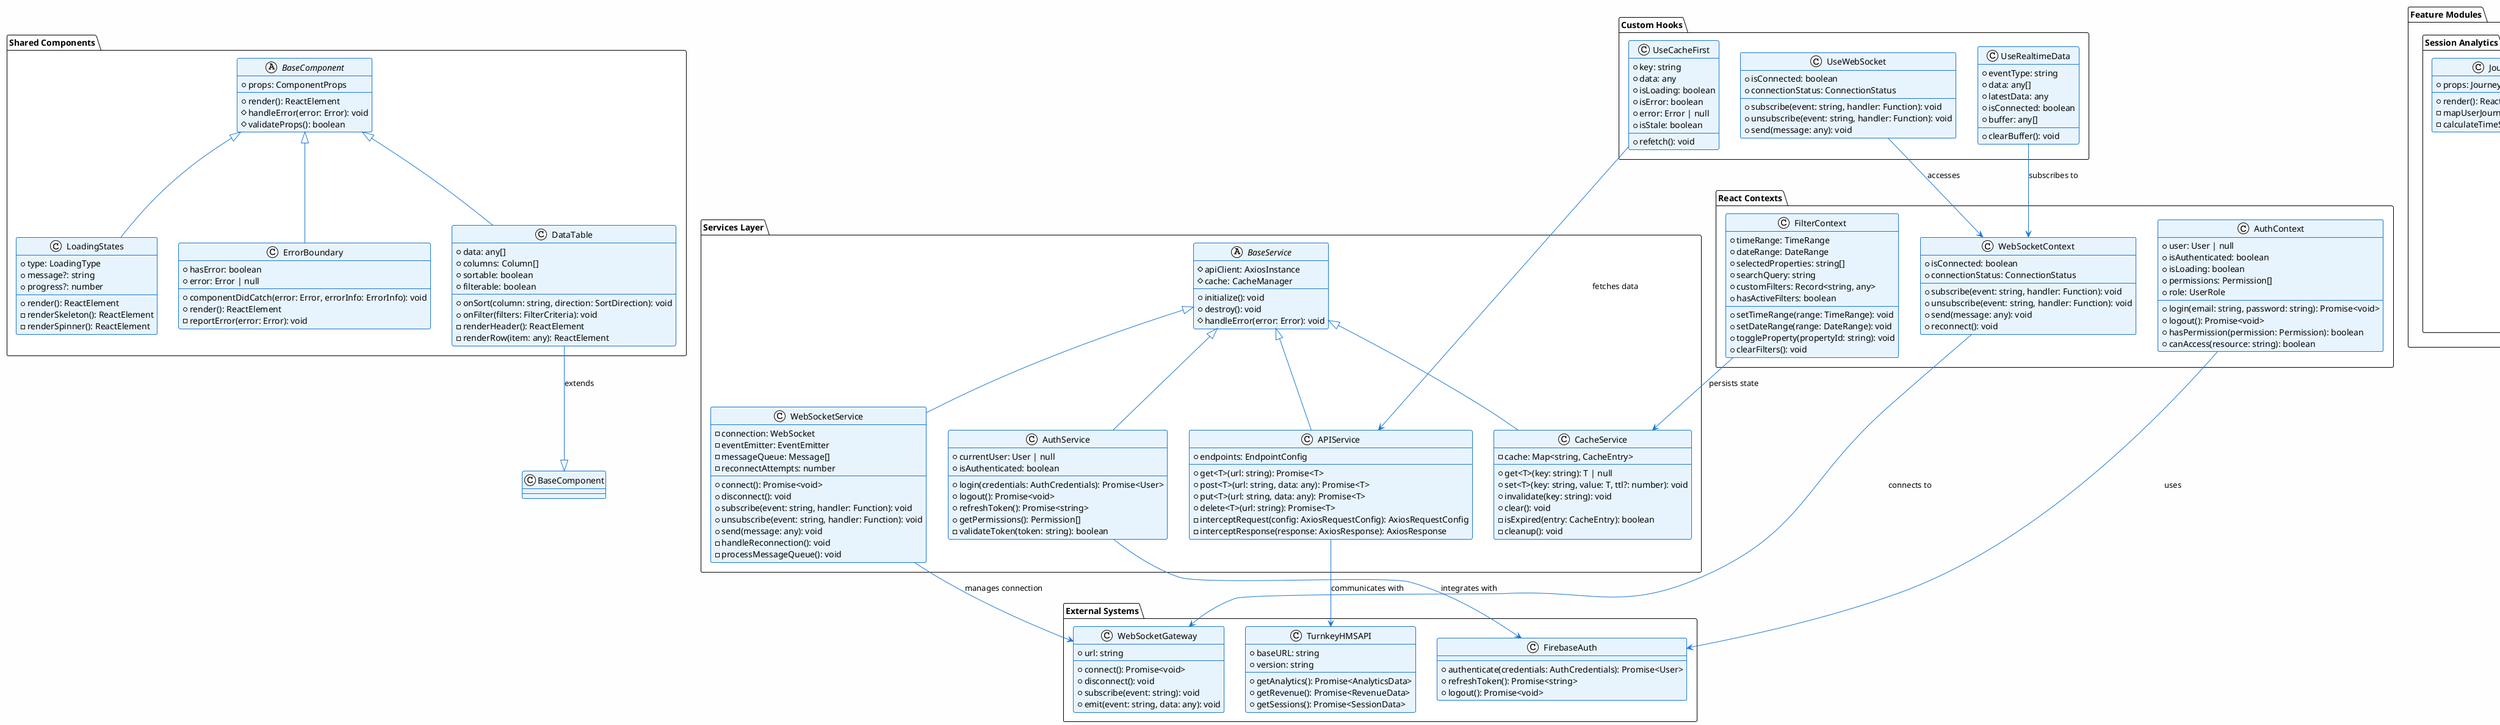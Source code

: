 @startuml TurnkeyHMS_Class_Diagram_Fixed

!theme plain
skinparam backgroundColor #FEFEFE
skinparam class {
    BackgroundColor #E8F4FD
    BorderColor #1976D2
    ArrowColor #1976D2
}

package "External Systems" {
    class TurnkeyHMSAPI {
        +baseURL: string
        +version: string
        +getAnalytics(): Promise<AnalyticsData>
        +getRevenue(): Promise<RevenueData>
        +getSessions(): Promise<SessionData>
    }
    
    class WebSocketGateway {
        +url: string
        +connect(): Promise<void>
        +disconnect(): void
        +subscribe(event: string): void
        +emit(event: string, data: any): void
    }
    
    class FirebaseAuth {
        +authenticate(credentials: AuthCredentials): Promise<User>
        +refreshToken(): Promise<string>
        +logout(): Promise<void>
    }
}

package "React Contexts" {
    class AuthContext {
        +user: User | null
        +isAuthenticated: boolean
        +isLoading: boolean
        +permissions: Permission[]
        +role: UserRole
        +login(email: string, password: string): Promise<void>
        +logout(): Promise<void>
        +hasPermission(permission: Permission): boolean
        +canAccess(resource: string): boolean
    }
    
    class WebSocketContext {
        +isConnected: boolean
        +connectionStatus: ConnectionStatus
        +subscribe(event: string, handler: Function): void
        +unsubscribe(event: string, handler: Function): void
        +send(message: any): void
        +reconnect(): void
    }
    
    class FilterContext {
        +timeRange: TimeRange
        +dateRange: DateRange
        +selectedProperties: string[]
        +searchQuery: string
        +customFilters: Record<string, any>
        +setTimeRange(range: TimeRange): void
        +setDateRange(range: DateRange): void
        +toggleProperty(propertyId: string): void
        +clearFilters(): void
        +hasActiveFilters: boolean
    }
}

package "Services Layer" {
    abstract class BaseService {
        #apiClient: AxiosInstance
        #cache: CacheManager
        +initialize(): void
        +destroy(): void
        #handleError(error: Error): void
    }
    
    class APIService extends BaseService {
        +endpoints: EndpointConfig
        +get<T>(url: string): Promise<T>
        +post<T>(url: string, data: any): Promise<T>
        +put<T>(url: string, data: any): Promise<T>
        +delete<T>(url: string): Promise<T>
        -interceptRequest(config: AxiosRequestConfig): AxiosRequestConfig
        -interceptResponse(response: AxiosResponse): AxiosResponse
    }
    
    class WebSocketService extends BaseService {
        -connection: WebSocket
        -eventEmitter: EventEmitter
        -messageQueue: Message[]
        -reconnectAttempts: number
        +connect(): Promise<void>
        +disconnect(): void
        +subscribe(event: string, handler: Function): void
        +unsubscribe(event: string, handler: Function): void
        +send(message: any): void
        -handleReconnection(): void
        -processMessageQueue(): void
    }
    
    class CacheService extends BaseService {
        -cache: Map<string, CacheEntry>
        +get<T>(key: string): T | null
        +set<T>(key: string, value: T, ttl?: number): void
        +invalidate(key: string): void
        +clear(): void
        -isExpired(entry: CacheEntry): boolean
        -cleanup(): void
    }
    
    class AuthService extends BaseService {
        +currentUser: User | null
        +isAuthenticated: boolean
        +login(credentials: AuthCredentials): Promise<User>
        +logout(): Promise<void>
        +refreshToken(): Promise<string>
        +getPermissions(): Permission[]
        -validateToken(token: string): boolean
    }
}

package "Custom Hooks" {
    class UseRealtimeData {
        +eventType: string
        +data: any[]
        +latestData: any
        +isConnected: boolean
        +buffer: any[]
        +clearBuffer(): void
    }
    
    class UseCacheFirst {
        +key: string
        +data: any
        +isLoading: boolean
        +isError: boolean
        +error: Error | null
        +isStale: boolean
        +refetch(): void
    }
    
    class UseWebSocket {
        +isConnected: boolean
        +connectionStatus: ConnectionStatus
        +subscribe(event: string, handler: Function): void
        +unsubscribe(event: string, handler: Function): void
        +send(message: any): void
    }
}

package "Feature Modules" {
    package "AI Insights" {
        class AIInsightsModule {
            +components: AIComponent[]
            +hooks: AIHook[]
            +services: AIService[]
        }
        
        class PredictiveModels {
            +props: PredictiveModelsProps
            +render(): ReactElement
            -calculatePredictions(): Prediction[]
            -formatData(): ChartData
        }
        
        class AnomalyDetection {
            +props: AnomalyDetectionProps
            +render(): ReactElement
            -detectAnomalies(): Anomaly[]
            -highlightAnomalies(): void
        }
        
        class UseMLPredictions {
            +predictions: Prediction[]
            +isLoading: boolean
            +confidence: number
            +refresh(): void
        }
    }
    
    package "Revenue Management" {
        class RevenueManagementModule {
            +components: RevenueComponent[]
            +hooks: RevenueHook[]
            +services: RevenueService[]
        }
        
        class PricingOptimizer {
            +props: PricingOptimizerProps
            +render(): ReactElement
            -calculateOptimalPricing(): PriceRecommendation[]
            -validatePriceRules(): boolean
        }
        
        class DemandForecast {
            +props: DemandForecastProps
            +render(): ReactElement
            -generateForecast(): ForecastData
            -calculateConfidenceIntervals(): ConfidenceInterval[]
        }
        
        class UsePricingEngine {
            +recommendations: PriceRecommendation[]
            +isOptimizing: boolean
            +optimize(): void
            +applyRecommendations(): void
        }
    }
    
    package "Session Analytics" {
        class SessionAnalyticsModule {
            +components: SessionComponent[]
            +hooks: SessionHook[]
            +services: SessionService[]
        }
        
        class ConversionFunnel {
            +props: ConversionFunnelProps
            +render(): ReactElement
            -calculateConversionRates(): ConversionRate[]
            -identifyDropOffPoints(): DropOffPoint[]
        }
        
        class JourneyMap {
            +props: JourneyMapProps
            +render(): ReactElement
            -mapUserJourney(): JourneyStep[]
            -calculateTimeSpent(): Duration[]
        }
        
        class UseSessionData {
            +sessions: UserSession[]
            +activeSessions: UserSession[]
            +metrics: SessionMetrics
            +refresh(): void
        }
    }
}

package "Shared Components" {
    abstract class BaseComponent {
        +props: ComponentProps
        +render(): ReactElement
        #handleError(error: Error): void
        #validateProps(): boolean
    }
    
    class DataTable extends BaseComponent {
        +data: any[]
        +columns: Column[]
        +sortable: boolean
        +filterable: boolean
        +onSort(column: string, direction: SortDirection): void
        +onFilter(filters: FilterCriteria): void
        -renderHeader(): ReactElement
        -renderRow(item: any): ReactElement
    }
    
    class LoadingStates extends BaseComponent {
        +type: LoadingType
        +message?: string
        +progress?: number
        +render(): ReactElement
        -renderSkeleton(): ReactElement
        -renderSpinner(): ReactElement
    }
    
    class ErrorBoundary extends BaseComponent {
        +hasError: boolean
        +error: Error | null
        +componentDidCatch(error: Error, errorInfo: ErrorInfo): void
        +render(): ReactElement
        -reportError(error: Error): void
    }
}

package "Layout Components" {
    class DashboardShell extends BaseComponent {
        +children: ReactNode
        +sidebar: boolean
        +navigation: NavigationConfig
        +render(): ReactElement
        -handleNavigation(route: string): void
    }
    
    class NavigationBar extends BaseComponent {
        +user: User
        +notifications: Notification[]
        +onLogout(): void
        +render(): ReactElement
        -renderUserMenu(): ReactElement
        -renderNotifications(): ReactElement
    }
    
    class TimeFilterControls extends BaseComponent {
        +timeRange: TimeRange
        +presets: TimePreset[]
        +onChange(range: TimeRange): void
        +render(): ReactElement
        -renderPresets(): ReactElement
        -renderCustomPicker(): ReactElement
    }
}

package "Types & Models" {
    class User {
        +id: string
        +email: string
        +name: string
        +role: UserRole
        +permissions: Permission[]
        +lastLogin: Date
    }
    
    class UserSession {
        +id: string
        +userId: string
        +startTime: Date
        +endTime?: Date
        +events: SessionEvent[]
        +deviceInfo: DeviceInfo
        +location: Location
    }
    
    class RevenueMetrics {
        +revPAR: number
        +adr: number
        +occupancy: number
        +period: DateRange
        +variance: number
        +trend: TrendDirection
    }
    
    class SessionEvent {
        +id: string
        +type: EventType
        +timestamp: Date
        +data: any
        +sessionId: string
    }
    
    enum UserRole {
        ADMIN
        MANAGER
        ANALYST
        VIEWER
    }
    
    enum EventType {
        PAGE_VIEW
        BOOKING_ATTEMPT
        BOOKING_COMPLETE
        SESSION_START
        SESSION_END
    }
}

/' Relationships '/
AuthContext --> FirebaseAuth : uses
WebSocketContext --> WebSocketGateway : "connects to"
FilterContext --> CacheService : "persists state"

APIService --> TurnkeyHMSAPI : "communicates with"
WebSocketService --> WebSocketGateway : "manages connection"
AuthService --> FirebaseAuth : "integrates with"

UseRealtimeData --> WebSocketContext : "subscribes to"
UseCacheFirst --> APIService : "fetches data"
UseWebSocket --> WebSocketContext : accesses

AIInsightsModule --> UseMLPredictions : contains
RevenueManagementModule --> UsePricingEngine : contains
SessionAnalyticsModule --> UseSessionData : contains

PredictiveModels --> UseMLPredictions : uses
ConversionFunnel --> UseSessionData : uses
DataTable --|> BaseComponent : extends

DashboardShell *-- NavigationBar : contains
DashboardShell *-- TimeFilterControls : contains

User --> UserRole : has
UserSession *-- SessionEvent : contains
SessionEvent --> EventType : "typed by"

@enduml
